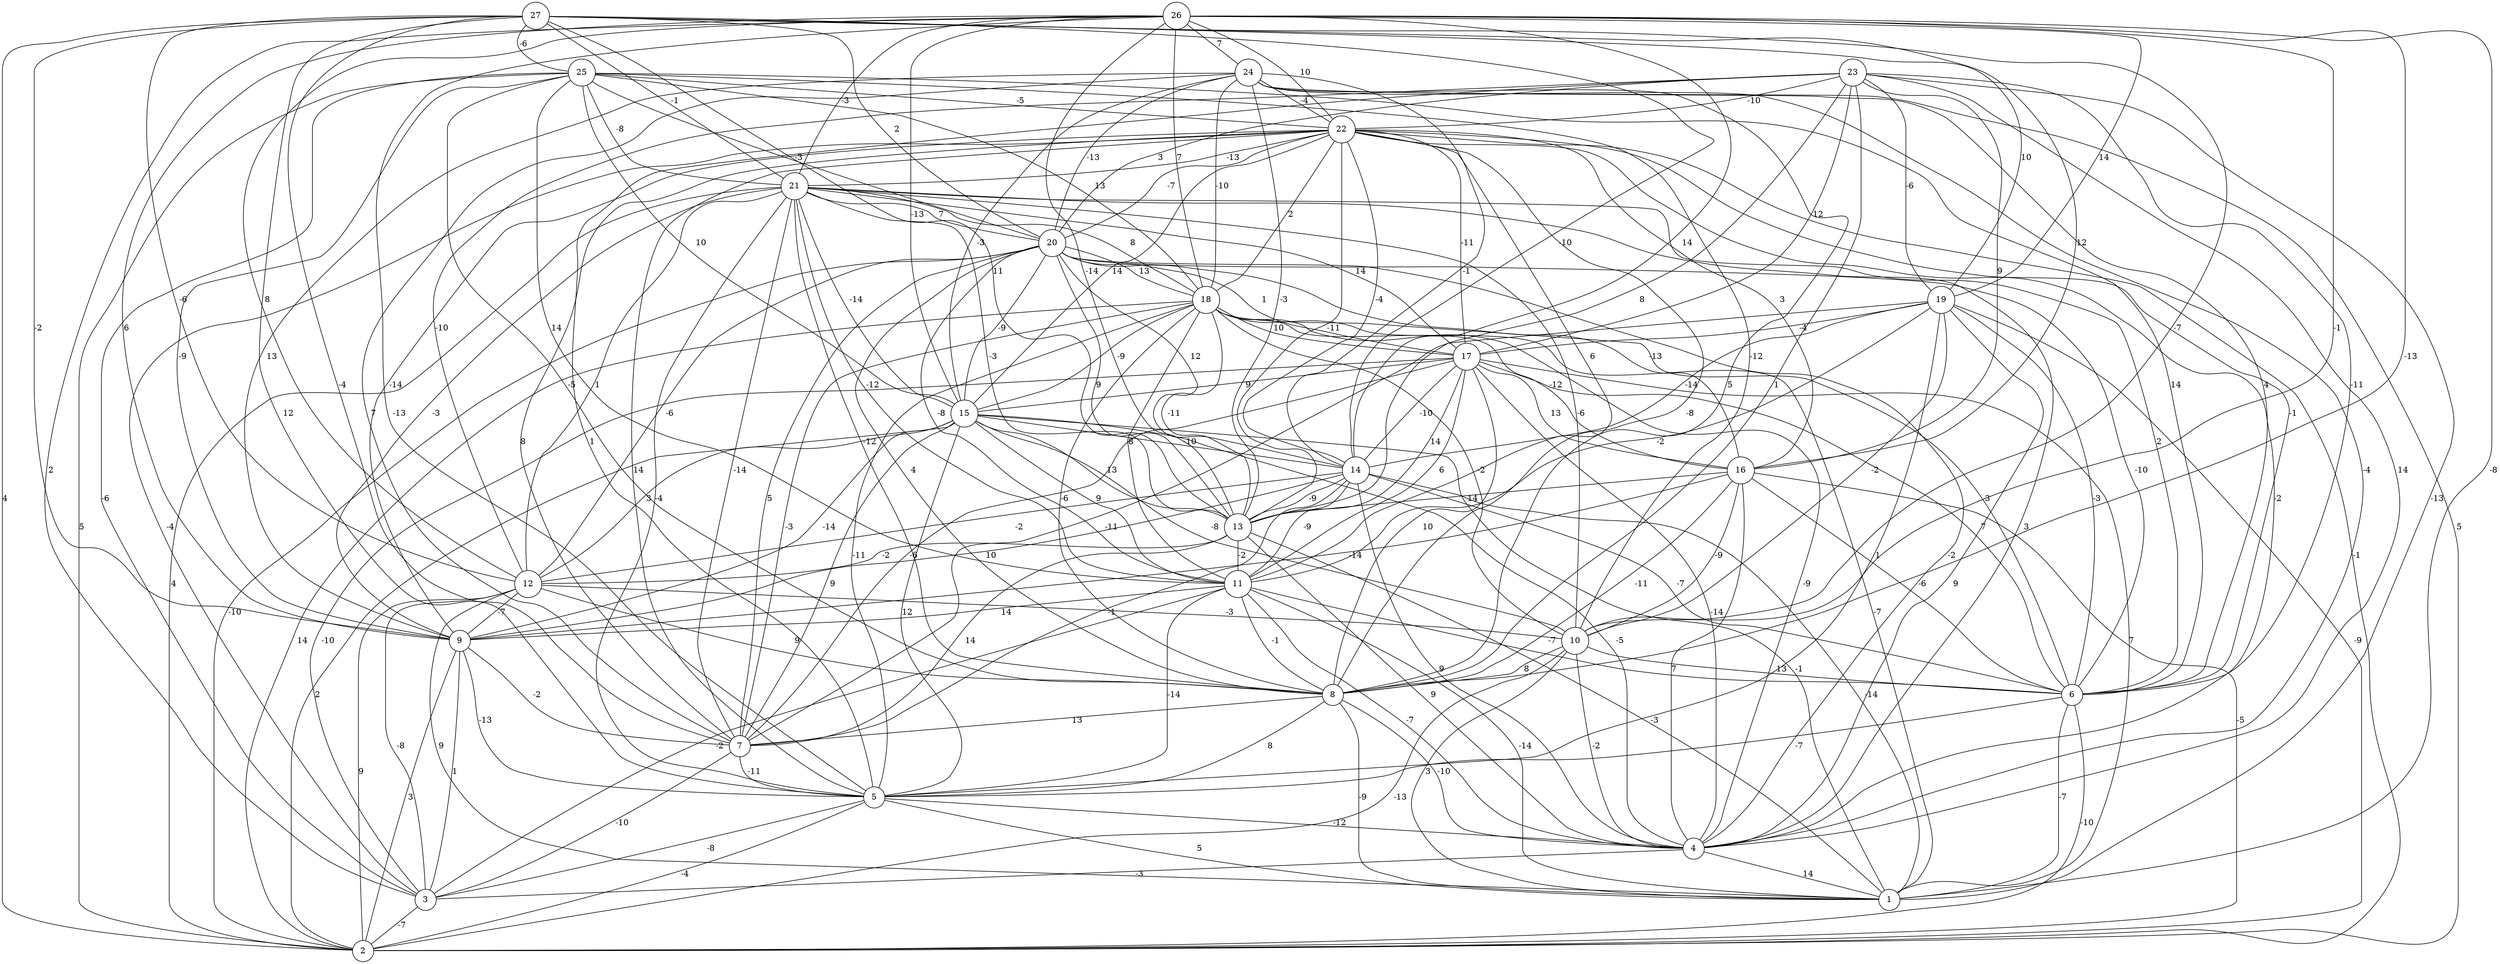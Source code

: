 graph { 
	 fontname="Helvetica,Arial,sans-serif" 
	 node [shape = circle]; 
	 27 -- 2 [label = "4"];
	 27 -- 5 [label = "12"];
	 27 -- 7 [label = "-4"];
	 27 -- 9 [label = "-2"];
	 27 -- 10 [label = "-7"];
	 27 -- 12 [label = "-6"];
	 27 -- 13 [label = "11"];
	 27 -- 14 [label = "-10"];
	 27 -- 16 [label = "12"];
	 27 -- 19 [label = "10"];
	 27 -- 20 [label = "2"];
	 27 -- 21 [label = "-1"];
	 27 -- 25 [label = "-6"];
	 26 -- 1 [label = "-8"];
	 26 -- 3 [label = "2"];
	 26 -- 5 [label = "-13"];
	 26 -- 8 [label = "-13"];
	 26 -- 9 [label = "6"];
	 26 -- 10 [label = "-1"];
	 26 -- 12 [label = "8"];
	 26 -- 13 [label = "-14"];
	 26 -- 14 [label = "14"];
	 26 -- 15 [label = "-13"];
	 26 -- 18 [label = "7"];
	 26 -- 19 [label = "14"];
	 26 -- 21 [label = "-3"];
	 26 -- 22 [label = "10"];
	 26 -- 24 [label = "7"];
	 25 -- 2 [label = "5"];
	 25 -- 3 [label = "-6"];
	 25 -- 6 [label = "14"];
	 25 -- 8 [label = "-5"];
	 25 -- 9 [label = "-9"];
	 25 -- 10 [label = "-12"];
	 25 -- 11 [label = "14"];
	 25 -- 15 [label = "10"];
	 25 -- 18 [label = "13"];
	 25 -- 20 [label = "-3"];
	 25 -- 21 [label = "-8"];
	 25 -- 22 [label = "-5"];
	 24 -- 2 [label = "5"];
	 24 -- 4 [label = "-4"];
	 24 -- 6 [label = "4"];
	 24 -- 7 [label = "7"];
	 24 -- 8 [label = "5"];
	 24 -- 9 [label = "13"];
	 24 -- 13 [label = "-3"];
	 24 -- 14 [label = "-1"];
	 24 -- 15 [label = "-3"];
	 24 -- 18 [label = "-10"];
	 24 -- 20 [label = "-13"];
	 24 -- 22 [label = "-4"];
	 23 -- 1 [label = "-13"];
	 23 -- 4 [label = "14"];
	 23 -- 5 [label = "1"];
	 23 -- 6 [label = "-11"];
	 23 -- 8 [label = "1"];
	 23 -- 12 [label = "-10"];
	 23 -- 13 [label = "8"];
	 23 -- 16 [label = "9"];
	 23 -- 17 [label = "12"];
	 23 -- 19 [label = "-6"];
	 23 -- 20 [label = "3"];
	 23 -- 22 [label = "-10"];
	 22 -- 2 [label = "-1"];
	 22 -- 3 [label = "-4"];
	 22 -- 4 [label = "-2"];
	 22 -- 5 [label = "14"];
	 22 -- 6 [label = "-1"];
	 22 -- 7 [label = "8"];
	 22 -- 8 [label = "-8"];
	 22 -- 9 [label = "-14"];
	 22 -- 11 [label = "6"];
	 22 -- 13 [label = "-11"];
	 22 -- 14 [label = "-4"];
	 22 -- 15 [label = "14"];
	 22 -- 16 [label = "3"];
	 22 -- 17 [label = "-11"];
	 22 -- 18 [label = "2"];
	 22 -- 20 [label = "-7"];
	 22 -- 21 [label = "-13"];
	 21 -- 2 [label = "4"];
	 21 -- 4 [label = "3"];
	 21 -- 5 [label = "-4"];
	 21 -- 6 [label = "2"];
	 21 -- 7 [label = "-14"];
	 21 -- 8 [label = "-12"];
	 21 -- 9 [label = "-3"];
	 21 -- 10 [label = "-6"];
	 21 -- 11 [label = "-12"];
	 21 -- 12 [label = "1"];
	 21 -- 13 [label = "-3"];
	 21 -- 15 [label = "-14"];
	 21 -- 17 [label = "14"];
	 21 -- 18 [label = "8"];
	 21 -- 20 [label = "7"];
	 20 -- 2 [label = "-10"];
	 20 -- 4 [label = "-2"];
	 20 -- 6 [label = "-10"];
	 20 -- 7 [label = "5"];
	 20 -- 8 [label = "4"];
	 20 -- 11 [label = "-8"];
	 20 -- 12 [label = "-6"];
	 20 -- 13 [label = "9"];
	 20 -- 14 [label = "12"];
	 20 -- 15 [label = "-9"];
	 20 -- 16 [label = "-13"];
	 20 -- 17 [label = "1"];
	 20 -- 18 [label = "13"];
	 19 -- 2 [label = "-9"];
	 19 -- 4 [label = "9"];
	 19 -- 5 [label = "1"];
	 19 -- 6 [label = "-3"];
	 19 -- 7 [label = "-11"];
	 19 -- 10 [label = "-2"];
	 19 -- 11 [label = "-2"];
	 19 -- 14 [label = "-14"];
	 19 -- 17 [label = "-4"];
	 18 -- 1 [label = "-7"];
	 18 -- 2 [label = "14"];
	 18 -- 4 [label = "-9"];
	 18 -- 5 [label = "-11"];
	 18 -- 6 [label = "3"];
	 18 -- 7 [label = "-3"];
	 18 -- 8 [label = "-6"];
	 18 -- 10 [label = "-2"];
	 18 -- 11 [label = "8"];
	 18 -- 13 [label = "-11"];
	 18 -- 15 [label = "-9"];
	 18 -- 16 [label = "-12"];
	 18 -- 17 [label = "10"];
	 17 -- 1 [label = "7"];
	 17 -- 3 [label = "-10"];
	 17 -- 4 [label = "-14"];
	 17 -- 6 [label = "7"];
	 17 -- 7 [label = "-6"];
	 17 -- 8 [label = "10"];
	 17 -- 11 [label = "6"];
	 17 -- 13 [label = "14"];
	 17 -- 14 [label = "-10"];
	 17 -- 15 [label = "9"];
	 17 -- 16 [label = "13"];
	 16 -- 2 [label = "-5"];
	 16 -- 4 [label = "7"];
	 16 -- 6 [label = "-6"];
	 16 -- 8 [label = "-11"];
	 16 -- 9 [label = "-14"];
	 16 -- 10 [label = "-9"];
	 16 -- 13 [label = "14"];
	 15 -- 1 [label = "-1"];
	 15 -- 2 [label = "2"];
	 15 -- 4 [label = "-5"];
	 15 -- 5 [label = "12"];
	 15 -- 7 [label = "9"];
	 15 -- 9 [label = "-14"];
	 15 -- 10 [label = "-8"];
	 15 -- 11 [label = "9"];
	 15 -- 12 [label = "3"];
	 15 -- 13 [label = "13"];
	 15 -- 14 [label = "-10"];
	 14 -- 1 [label = "-14"];
	 14 -- 4 [label = "9"];
	 14 -- 6 [label = "-7"];
	 14 -- 7 [label = "-1"];
	 14 -- 9 [label = "10"];
	 14 -- 11 [label = "-9"];
	 14 -- 12 [label = "-2"];
	 14 -- 13 [label = "-9"];
	 13 -- 1 [label = "-3"];
	 13 -- 4 [label = "9"];
	 13 -- 7 [label = "14"];
	 13 -- 11 [label = "-2"];
	 13 -- 12 [label = "-2"];
	 12 -- 1 [label = "9"];
	 12 -- 2 [label = "9"];
	 12 -- 3 [label = "-8"];
	 12 -- 8 [label = "9"];
	 12 -- 9 [label = "-7"];
	 12 -- 10 [label = "-3"];
	 11 -- 1 [label = "-14"];
	 11 -- 3 [label = "-2"];
	 11 -- 4 [label = "-7"];
	 11 -- 5 [label = "-14"];
	 11 -- 6 [label = "-7"];
	 11 -- 8 [label = "-1"];
	 11 -- 9 [label = "14"];
	 10 -- 1 [label = "3"];
	 10 -- 2 [label = "-13"];
	 10 -- 4 [label = "-2"];
	 10 -- 6 [label = "13"];
	 10 -- 8 [label = "8"];
	 9 -- 2 [label = "3"];
	 9 -- 3 [label = "1"];
	 9 -- 5 [label = "-13"];
	 9 -- 7 [label = "-2"];
	 8 -- 1 [label = "-9"];
	 8 -- 4 [label = "-10"];
	 8 -- 5 [label = "8"];
	 8 -- 7 [label = "13"];
	 7 -- 3 [label = "-10"];
	 7 -- 5 [label = "-11"];
	 6 -- 1 [label = "-7"];
	 6 -- 2 [label = "-10"];
	 6 -- 5 [label = "-7"];
	 5 -- 1 [label = "5"];
	 5 -- 2 [label = "-4"];
	 5 -- 3 [label = "-8"];
	 5 -- 4 [label = "-12"];
	 4 -- 1 [label = "14"];
	 4 -- 3 [label = "-3"];
	 3 -- 2 [label = "-7"];
	 1;
	 2;
	 3;
	 4;
	 5;
	 6;
	 7;
	 8;
	 9;
	 10;
	 11;
	 12;
	 13;
	 14;
	 15;
	 16;
	 17;
	 18;
	 19;
	 20;
	 21;
	 22;
	 23;
	 24;
	 25;
	 26;
	 27;
}
